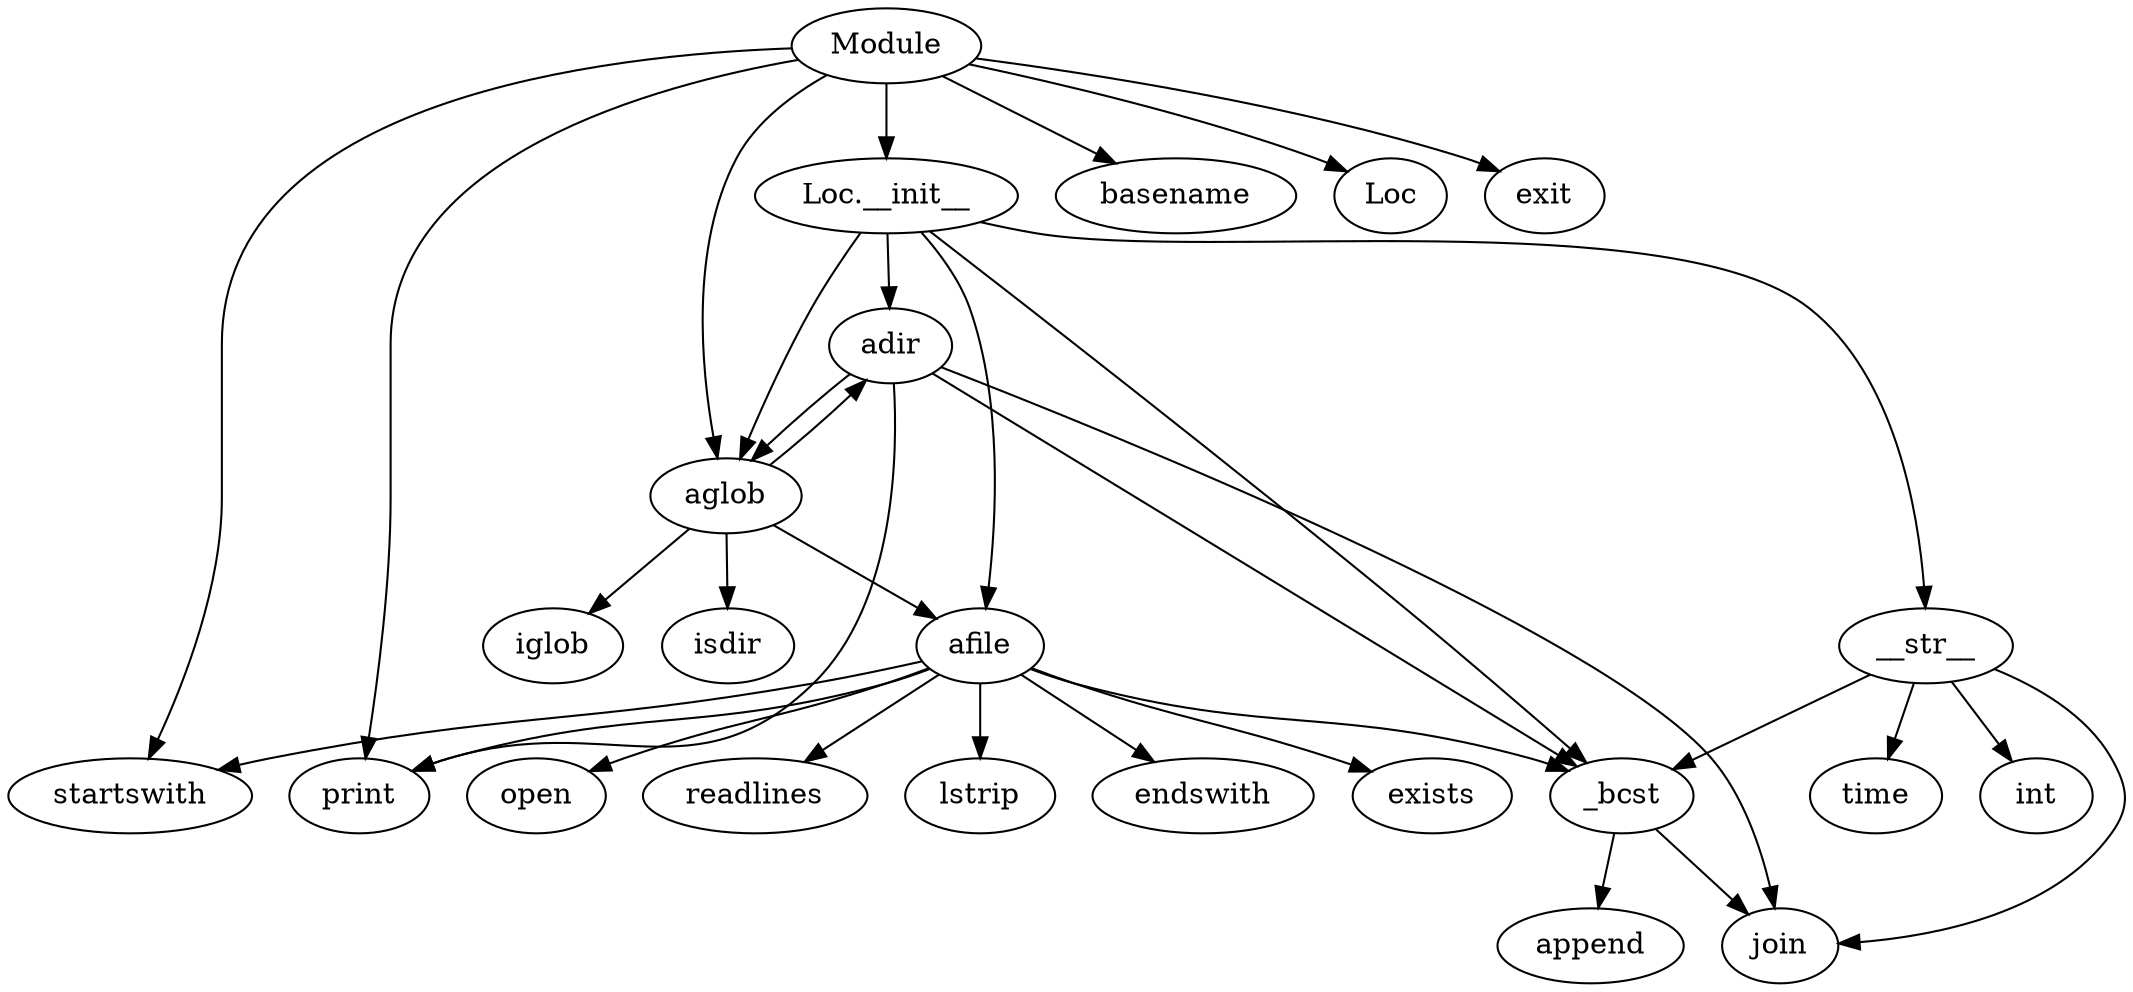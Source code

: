 strict digraph  {
__str__;
time;
int;
_bcst;
join;
append;
adir;
print;
aglob;
afile;
endswith;
exists;
open;
readlines;
lstrip;
startswith;
iglob;
isdir;
Module;
"Loc.__init__";
basename;
Loc;
exit;
__str__ -> time;
__str__ -> int;
__str__ -> _bcst;
__str__ -> join;
_bcst -> append;
_bcst -> join;
adir -> print;
adir -> aglob;
adir -> join;
adir -> _bcst;
aglob -> iglob;
aglob -> isdir;
aglob -> adir;
aglob -> afile;
afile -> endswith;
afile -> exists;
afile -> open;
afile -> readlines;
afile -> lstrip;
afile -> startswith;
afile -> _bcst;
afile -> print;
Module -> "Loc.__init__";
Module -> basename;
Module -> Loc;
Module -> startswith;
Module -> aglob;
Module -> print;
Module -> exit;
"Loc.__init__" -> __str__;
"Loc.__init__" -> _bcst;
"Loc.__init__" -> adir;
"Loc.__init__" -> afile;
"Loc.__init__" -> aglob;
}
